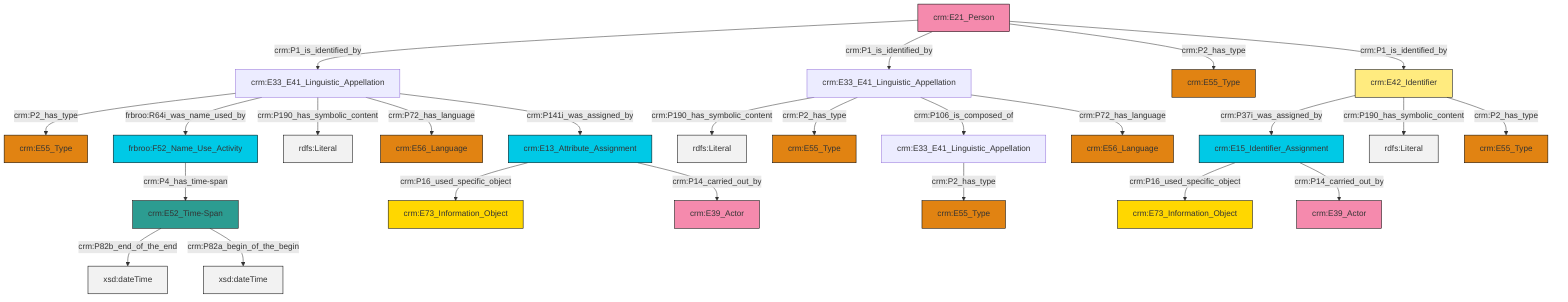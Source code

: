 graph TD
classDef Literal fill:#f2f2f2,stroke:#000000;
classDef CRM_Entity fill:#FFFFFF,stroke:#000000;
classDef Temporal_Entity fill:#00C9E6, stroke:#000000;
classDef Type fill:#E18312, stroke:#000000;
classDef Time-Span fill:#2C9C91, stroke:#000000;
classDef Appellation fill:#FFEB7F, stroke:#000000;
classDef Place fill:#008836, stroke:#000000;
classDef Persistent_Item fill:#B266B2, stroke:#000000;
classDef Conceptual_Object fill:#FFD700, stroke:#000000;
classDef Physical_Thing fill:#D2B48C, stroke:#000000;
classDef Actor fill:#f58aad, stroke:#000000;
classDef PC_Classes fill:#4ce600, stroke:#000000;
classDef Multi fill:#cccccc,stroke:#000000;

0["crm:E33_E41_Linguistic_Appellation"]:::Default -->|crm:P190_has_symbolic_content| 1[rdfs:Literal]:::Literal
0["crm:E33_E41_Linguistic_Appellation"]:::Default -->|crm:P2_has_type| 2["crm:E55_Type"]:::Type
3["crm:E13_Attribute_Assignment"]:::Temporal_Entity -->|crm:P16_used_specific_object| 4["crm:E73_Information_Object"]:::Conceptual_Object
5["crm:E15_Identifier_Assignment"]:::Temporal_Entity -->|crm:P16_used_specific_object| 6["crm:E73_Information_Object"]:::Conceptual_Object
9["crm:E33_E41_Linguistic_Appellation"]:::Default -->|crm:P2_has_type| 10["crm:E55_Type"]:::Type
9["crm:E33_E41_Linguistic_Appellation"]:::Default -->|frbroo:R64i_was_name_used_by| 7["frbroo:F52_Name_Use_Activity"]:::Temporal_Entity
9["crm:E33_E41_Linguistic_Appellation"]:::Default -->|crm:P190_has_symbolic_content| 19[rdfs:Literal]:::Literal
21["crm:E21_Person"]:::Actor -->|crm:P1_is_identified_by| 9["crm:E33_E41_Linguistic_Appellation"]:::Default
15["crm:E52_Time-Span"]:::Time-Span -->|crm:P82b_end_of_the_end| 23[xsd:dateTime]:::Literal
3["crm:E13_Attribute_Assignment"]:::Temporal_Entity -->|crm:P14_carried_out_by| 27["crm:E39_Actor"]:::Actor
34["crm:E42_Identifier"]:::Appellation -->|crm:P37i_was_assigned_by| 5["crm:E15_Identifier_Assignment"]:::Temporal_Entity
9["crm:E33_E41_Linguistic_Appellation"]:::Default -->|crm:P72_has_language| 24["crm:E56_Language"]:::Type
34["crm:E42_Identifier"]:::Appellation -->|crm:P190_has_symbolic_content| 35[rdfs:Literal]:::Literal
21["crm:E21_Person"]:::Actor -->|crm:P1_is_identified_by| 0["crm:E33_E41_Linguistic_Appellation"]:::Default
21["crm:E21_Person"]:::Actor -->|crm:P2_has_type| 36["crm:E55_Type"]:::Type
41["crm:E33_E41_Linguistic_Appellation"]:::Default -->|crm:P2_has_type| 11["crm:E55_Type"]:::Type
34["crm:E42_Identifier"]:::Appellation -->|crm:P2_has_type| 17["crm:E55_Type"]:::Type
15["crm:E52_Time-Span"]:::Time-Span -->|crm:P82a_begin_of_the_begin| 44[xsd:dateTime]:::Literal
9["crm:E33_E41_Linguistic_Appellation"]:::Default -->|crm:P141i_was_assigned_by| 3["crm:E13_Attribute_Assignment"]:::Temporal_Entity
5["crm:E15_Identifier_Assignment"]:::Temporal_Entity -->|crm:P14_carried_out_by| 28["crm:E39_Actor"]:::Actor
7["frbroo:F52_Name_Use_Activity"]:::Temporal_Entity -->|crm:P4_has_time-span| 15["crm:E52_Time-Span"]:::Time-Span
0["crm:E33_E41_Linguistic_Appellation"]:::Default -->|crm:P106_is_composed_of| 41["crm:E33_E41_Linguistic_Appellation"]:::Default
21["crm:E21_Person"]:::Actor -->|crm:P1_is_identified_by| 34["crm:E42_Identifier"]:::Appellation
0["crm:E33_E41_Linguistic_Appellation"]:::Default -->|crm:P72_has_language| 32["crm:E56_Language"]:::Type